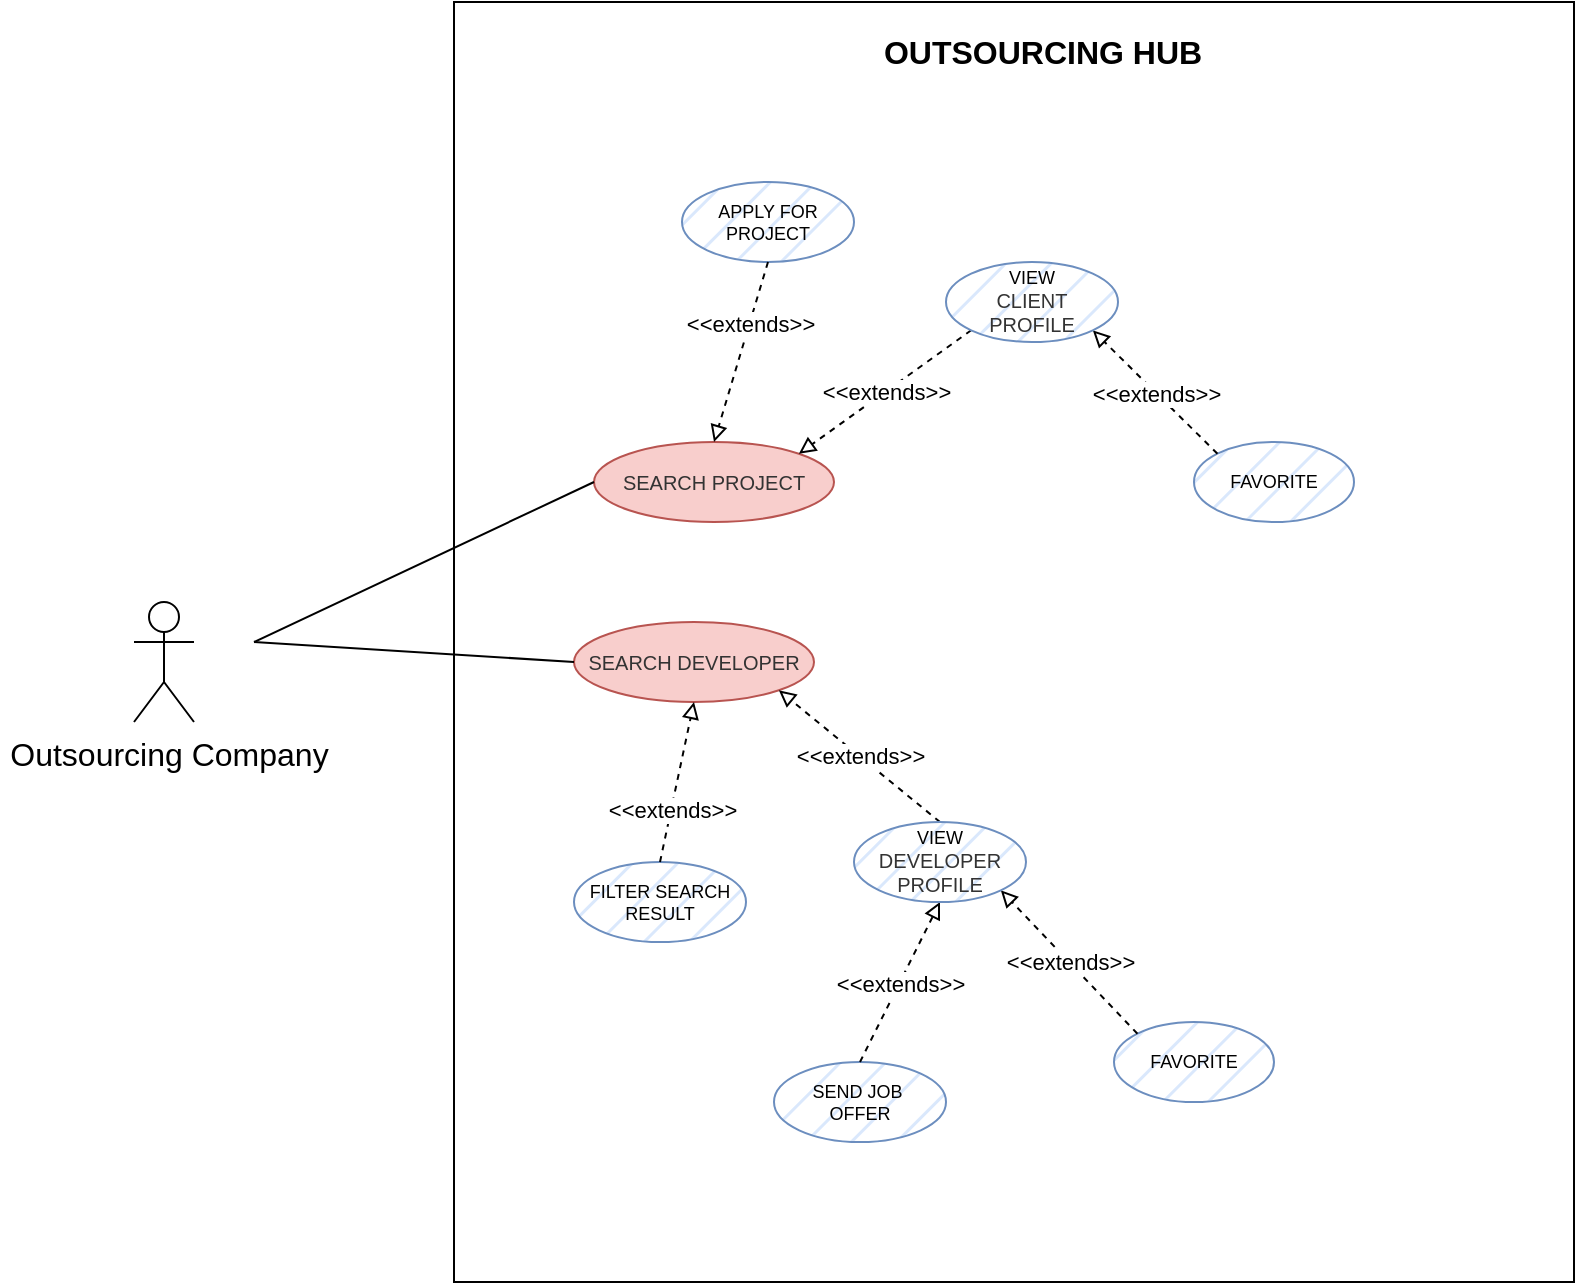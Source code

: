 <mxfile version="21.0.8" type="github">
  <diagram name="Pagina-1" id="2gnQn5dsZddcRE8RK6tl">
    <mxGraphModel dx="2261" dy="828" grid="1" gridSize="10" guides="1" tooltips="1" connect="1" arrows="1" fold="1" page="1" pageScale="1" pageWidth="827" pageHeight="1169" math="0" shadow="0">
      <root>
        <mxCell id="0" />
        <mxCell id="1" parent="0" />
        <mxCell id="HYb9EO3i7QYgC3tbqvvC-1" value="" style="rounded=0;whiteSpace=wrap;html=1;" parent="1" vertex="1">
          <mxGeometry x="120" y="40" width="560" height="640" as="geometry" />
        </mxCell>
        <mxCell id="HYb9EO3i7QYgC3tbqvvC-2" value="&lt;b&gt;&lt;font style=&quot;font-size: 16px;&quot;&gt;OUTSOURCING HUB&lt;/font&gt;&lt;/b&gt;" style="text;html=1;align=center;verticalAlign=middle;resizable=0;points=[];autosize=1;strokeColor=none;fillColor=none;" parent="1" vertex="1">
          <mxGeometry x="324" y="50" width="180" height="30" as="geometry" />
        </mxCell>
        <mxCell id="HYb9EO3i7QYgC3tbqvvC-3" value="&amp;nbsp;Outsourcing Company" style="shape=umlActor;verticalLabelPosition=bottom;verticalAlign=top;html=1;outlineConnect=0;fontSize=16;" parent="1" vertex="1">
          <mxGeometry x="-40" y="340" width="30" height="60" as="geometry" />
        </mxCell>
        <mxCell id="1Vnhm23oymRTcUFBXv8f-1" value="&lt;span style=&quot;caret-color: rgb(0, 0, 0); font-family: Helvetica; font-size: x-small; font-style: normal; font-variant-caps: normal; font-weight: 400; letter-spacing: normal; text-align: center; text-indent: 0px; text-transform: none; word-spacing: 0px; -webkit-text-stroke-width: 0px; text-decoration: none; float: none; display: inline !important;&quot;&gt;&lt;font color=&quot;#333333&quot;&gt;SEARCH DEVELOPER&lt;/font&gt;&lt;/span&gt;" style="ellipse;whiteSpace=wrap;html=1;fillColor=#f8cecc;strokeColor=#b85450;" parent="1" vertex="1">
          <mxGeometry x="180" y="350" width="120" height="40" as="geometry" />
        </mxCell>
        <mxCell id="1Vnhm23oymRTcUFBXv8f-2" value="&lt;font style=&quot;font-size: 9px;&quot;&gt;SEND JOB&amp;nbsp;&lt;br&gt;OFFER&lt;br style=&quot;font-size: 9px;&quot;&gt;&lt;/font&gt;" style="ellipse;whiteSpace=wrap;html=1;fillColor=#dae8fc;strokeColor=#6c8ebf;fontSize=9;strokeWidth=1;fillStyle=hatch;" parent="1" vertex="1">
          <mxGeometry x="280" y="570" width="86" height="40" as="geometry" />
        </mxCell>
        <mxCell id="1Vnhm23oymRTcUFBXv8f-3" value="&lt;font style=&quot;font-size: 9px;&quot;&gt;FILTER SEARCH RESULT&lt;br style=&quot;font-size: 9px;&quot;&gt;&lt;/font&gt;" style="ellipse;whiteSpace=wrap;html=1;fillColor=#dae8fc;strokeColor=#6c8ebf;fontSize=9;strokeWidth=1;fillStyle=hatch;" parent="1" vertex="1">
          <mxGeometry x="180" y="470" width="86" height="40" as="geometry" />
        </mxCell>
        <mxCell id="1Vnhm23oymRTcUFBXv8f-5" value="&amp;lt;&amp;lt;extends&amp;gt;&amp;gt;" style="endArrow=block;endFill=0;html=1;rounded=0;dashed=1;exitX=0.5;exitY=0;exitDx=0;exitDy=0;entryX=0.5;entryY=1;entryDx=0;entryDy=0;" parent="1" source="1Vnhm23oymRTcUFBXv8f-3" target="1Vnhm23oymRTcUFBXv8f-1" edge="1">
          <mxGeometry x="-0.333" width="160" relative="1" as="geometry">
            <mxPoint x="154.18" y="214.142" as="sourcePoint" />
            <mxPoint x="249.25" y="360.0" as="targetPoint" />
            <Array as="points" />
            <mxPoint y="1" as="offset" />
          </mxGeometry>
        </mxCell>
        <mxCell id="1Vnhm23oymRTcUFBXv8f-7" value="&amp;lt;&amp;lt;extends&amp;gt;&amp;gt;" style="endArrow=block;endFill=0;html=1;rounded=0;dashed=1;exitX=0.5;exitY=0;exitDx=0;exitDy=0;entryX=0.5;entryY=1;entryDx=0;entryDy=0;" parent="1" source="1Vnhm23oymRTcUFBXv8f-2" target="lpVb4kHJerEAl0P5-sb--3" edge="1">
          <mxGeometry x="-0.014" width="160" relative="1" as="geometry">
            <mxPoint x="515.66" y="289.28" as="sourcePoint" />
            <mxPoint x="435.75" y="400.0" as="targetPoint" />
            <Array as="points" />
            <mxPoint as="offset" />
          </mxGeometry>
        </mxCell>
        <mxCell id="1Vnhm23oymRTcUFBXv8f-8" value="&lt;font style=&quot;font-size: 9px;&quot;&gt;FAVORITE&lt;br style=&quot;font-size: 9px;&quot;&gt;&lt;/font&gt;" style="ellipse;whiteSpace=wrap;html=1;fillColor=#dae8fc;strokeColor=#6c8ebf;fontSize=9;strokeWidth=1;fillStyle=hatch;" parent="1" vertex="1">
          <mxGeometry x="450" y="550" width="80" height="40" as="geometry" />
        </mxCell>
        <mxCell id="1Vnhm23oymRTcUFBXv8f-9" value="&amp;lt;&amp;lt;extends&amp;gt;&amp;gt;" style="endArrow=block;endFill=0;html=1;rounded=0;dashed=1;exitX=0;exitY=0;exitDx=0;exitDy=0;entryX=1;entryY=1;entryDx=0;entryDy=0;" parent="1" source="1Vnhm23oymRTcUFBXv8f-8" target="lpVb4kHJerEAl0P5-sb--3" edge="1">
          <mxGeometry x="-0.014" width="160" relative="1" as="geometry">
            <mxPoint x="531.5" y="320" as="sourcePoint" />
            <mxPoint x="331.5" y="340" as="targetPoint" />
            <mxPoint as="offset" />
          </mxGeometry>
        </mxCell>
        <mxCell id="oLMSUlT_Yt6ROWXrSTLa-1" style="rounded=0;orthogonalLoop=1;jettySize=auto;html=1;exitX=0;exitY=0.5;exitDx=0;exitDy=0;endArrow=none;endFill=0;" parent="1" source="1Vnhm23oymRTcUFBXv8f-1" edge="1">
          <mxGeometry relative="1" as="geometry">
            <mxPoint x="20" y="360" as="targetPoint" />
            <mxPoint x="407.574" y="655.858" as="sourcePoint" />
          </mxGeometry>
        </mxCell>
        <mxCell id="lpVb4kHJerEAl0P5-sb--1" value="&amp;lt;&amp;lt;extends&amp;gt;&amp;gt;" style="endArrow=block;endFill=0;html=1;rounded=0;dashed=1;entryX=1;entryY=1;entryDx=0;entryDy=0;exitX=0.5;exitY=0;exitDx=0;exitDy=0;" parent="1" source="lpVb4kHJerEAl0P5-sb--3" target="1Vnhm23oymRTcUFBXv8f-1" edge="1">
          <mxGeometry x="-0.014" width="160" relative="1" as="geometry">
            <mxPoint x="380" y="350" as="sourcePoint" />
            <mxPoint x="300" y="357" as="targetPoint" />
            <Array as="points" />
            <mxPoint as="offset" />
          </mxGeometry>
        </mxCell>
        <mxCell id="lpVb4kHJerEAl0P5-sb--3" value="&lt;font style=&quot;font-size: 9px;&quot;&gt;VIEW&lt;br style=&quot;border-color: var(--border-color); font-size: 12px; color: rgb(51, 51, 51);&quot;&gt;&lt;span style=&quot;border-color: var(--border-color); color: rgb(51, 51, 51); font-size: x-small;&quot;&gt;DEVELOPER&lt;/span&gt;&lt;br style=&quot;border-color: var(--border-color); font-size: 12px; color: rgb(51, 51, 51);&quot;&gt;&lt;span style=&quot;border-color: var(--border-color); color: rgb(51, 51, 51); font-size: x-small;&quot;&gt;PROFILE&lt;/span&gt;&lt;br style=&quot;font-size: 9px;&quot;&gt;&lt;/font&gt;" style="ellipse;whiteSpace=wrap;html=1;fillColor=#dae8fc;strokeColor=#6c8ebf;fontSize=9;strokeWidth=1;fillStyle=hatch;" parent="1" vertex="1">
          <mxGeometry x="320" y="450" width="86" height="40" as="geometry" />
        </mxCell>
        <mxCell id="KCypx_9KicV_i4iQ8DU2-14" value="&lt;span style=&quot;caret-color: rgb(0, 0, 0); font-family: Helvetica; font-size: x-small; font-style: normal; font-variant-caps: normal; font-weight: 400; letter-spacing: normal; text-align: center; text-indent: 0px; text-transform: none; word-spacing: 0px; -webkit-text-stroke-width: 0px; text-decoration: none; float: none; display: inline !important;&quot;&gt;&lt;font color=&quot;#333333&quot;&gt;SEARCH PROJECT&lt;/font&gt;&lt;/span&gt;" style="ellipse;whiteSpace=wrap;html=1;fillColor=#f8cecc;strokeColor=#b85450;" vertex="1" parent="1">
          <mxGeometry x="190" y="260" width="120" height="40" as="geometry" />
        </mxCell>
        <mxCell id="KCypx_9KicV_i4iQ8DU2-16" value="&lt;font style=&quot;font-size: 9px;&quot;&gt;APPLY FOR PROJECT&lt;br style=&quot;font-size: 9px;&quot;&gt;&lt;/font&gt;" style="ellipse;whiteSpace=wrap;html=1;fillColor=#dae8fc;strokeColor=#6c8ebf;fontSize=9;strokeWidth=1;fillStyle=hatch;" vertex="1" parent="1">
          <mxGeometry x="234" y="130" width="86" height="40" as="geometry" />
        </mxCell>
        <mxCell id="KCypx_9KicV_i4iQ8DU2-17" value="&amp;lt;&amp;lt;extends&amp;gt;&amp;gt;" style="endArrow=block;endFill=0;html=1;rounded=0;dashed=1;exitX=0.5;exitY=1;exitDx=0;exitDy=0;entryX=0.5;entryY=0;entryDx=0;entryDy=0;" edge="1" parent="1" source="KCypx_9KicV_i4iQ8DU2-16" target="KCypx_9KicV_i4iQ8DU2-14">
          <mxGeometry x="-0.333" width="160" relative="1" as="geometry">
            <mxPoint x="204.18" y="-5.858" as="sourcePoint" />
            <mxPoint x="299.25" y="140.0" as="targetPoint" />
            <Array as="points" />
            <mxPoint y="1" as="offset" />
          </mxGeometry>
        </mxCell>
        <mxCell id="KCypx_9KicV_i4iQ8DU2-18" value="&lt;font style=&quot;font-size: 9px;&quot;&gt;FAVORITE&lt;br style=&quot;font-size: 9px;&quot;&gt;&lt;/font&gt;" style="ellipse;whiteSpace=wrap;html=1;fillColor=#dae8fc;strokeColor=#6c8ebf;fontSize=9;strokeWidth=1;fillStyle=hatch;" vertex="1" parent="1">
          <mxGeometry x="490" y="260" width="80" height="40" as="geometry" />
        </mxCell>
        <mxCell id="KCypx_9KicV_i4iQ8DU2-19" value="&amp;lt;&amp;lt;extends&amp;gt;&amp;gt;" style="endArrow=block;endFill=0;html=1;rounded=0;dashed=1;exitX=0;exitY=0;exitDx=0;exitDy=0;entryX=1;entryY=1;entryDx=0;entryDy=0;" edge="1" parent="1" source="KCypx_9KicV_i4iQ8DU2-18" target="KCypx_9KicV_i4iQ8DU2-21">
          <mxGeometry x="-0.014" width="160" relative="1" as="geometry">
            <mxPoint x="581.5" y="100" as="sourcePoint" />
            <mxPoint x="381.5" y="120" as="targetPoint" />
            <Array as="points" />
            <mxPoint as="offset" />
          </mxGeometry>
        </mxCell>
        <mxCell id="KCypx_9KicV_i4iQ8DU2-20" value="&amp;lt;&amp;lt;extends&amp;gt;&amp;gt;" style="endArrow=block;endFill=0;html=1;rounded=0;dashed=1;entryX=1;entryY=0;entryDx=0;entryDy=0;exitX=0;exitY=1;exitDx=0;exitDy=0;" edge="1" parent="1" source="KCypx_9KicV_i4iQ8DU2-21" target="KCypx_9KicV_i4iQ8DU2-14">
          <mxGeometry x="-0.014" width="160" relative="1" as="geometry">
            <mxPoint x="430" y="130" as="sourcePoint" />
            <mxPoint x="350" y="137" as="targetPoint" />
            <mxPoint as="offset" />
          </mxGeometry>
        </mxCell>
        <mxCell id="KCypx_9KicV_i4iQ8DU2-21" value="&lt;font style=&quot;&quot;&gt;VIEW&lt;br style=&quot;border-color: var(--border-color); font-size: 12px; color: rgb(51, 51, 51);&quot;&gt;&lt;font size=&quot;1&quot; color=&quot;#333333&quot;&gt;CLIENT&lt;/font&gt;&lt;br style=&quot;border-color: var(--border-color); font-size: 12px; color: rgb(51, 51, 51);&quot;&gt;&lt;span style=&quot;font-size: x-small; border-color: var(--border-color); color: rgb(51, 51, 51);&quot;&gt;PROFILE&lt;/span&gt;&lt;br style=&quot;font-size: 9px;&quot;&gt;&lt;/font&gt;" style="ellipse;whiteSpace=wrap;html=1;fillColor=#dae8fc;strokeColor=#6c8ebf;fontSize=9;strokeWidth=1;fillStyle=hatch;" vertex="1" parent="1">
          <mxGeometry x="366" y="170" width="86" height="40" as="geometry" />
        </mxCell>
        <mxCell id="KCypx_9KicV_i4iQ8DU2-24" style="rounded=0;orthogonalLoop=1;jettySize=auto;html=1;exitX=0;exitY=0.5;exitDx=0;exitDy=0;endArrow=none;endFill=0;" edge="1" parent="1" source="KCypx_9KicV_i4iQ8DU2-14">
          <mxGeometry relative="1" as="geometry">
            <mxPoint x="20" y="360" as="targetPoint" />
            <mxPoint x="190" y="380" as="sourcePoint" />
          </mxGeometry>
        </mxCell>
      </root>
    </mxGraphModel>
  </diagram>
</mxfile>
